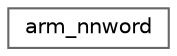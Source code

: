digraph "Graphical Class Hierarchy"
{
 // LATEX_PDF_SIZE
  bgcolor="transparent";
  edge [fontname=Helvetica,fontsize=10,labelfontname=Helvetica,labelfontsize=10];
  node [fontname=Helvetica,fontsize=10,shape=box,height=0.2,width=0.4];
  rankdir="LR";
  Node0 [id="Node000000",label="arm_nnword",height=0.2,width=0.4,color="grey40", fillcolor="white", style="filled",URL="$unionarm__nnword.html",tooltip="Union for SIMD access of q31/q15/q7 types."];
}
